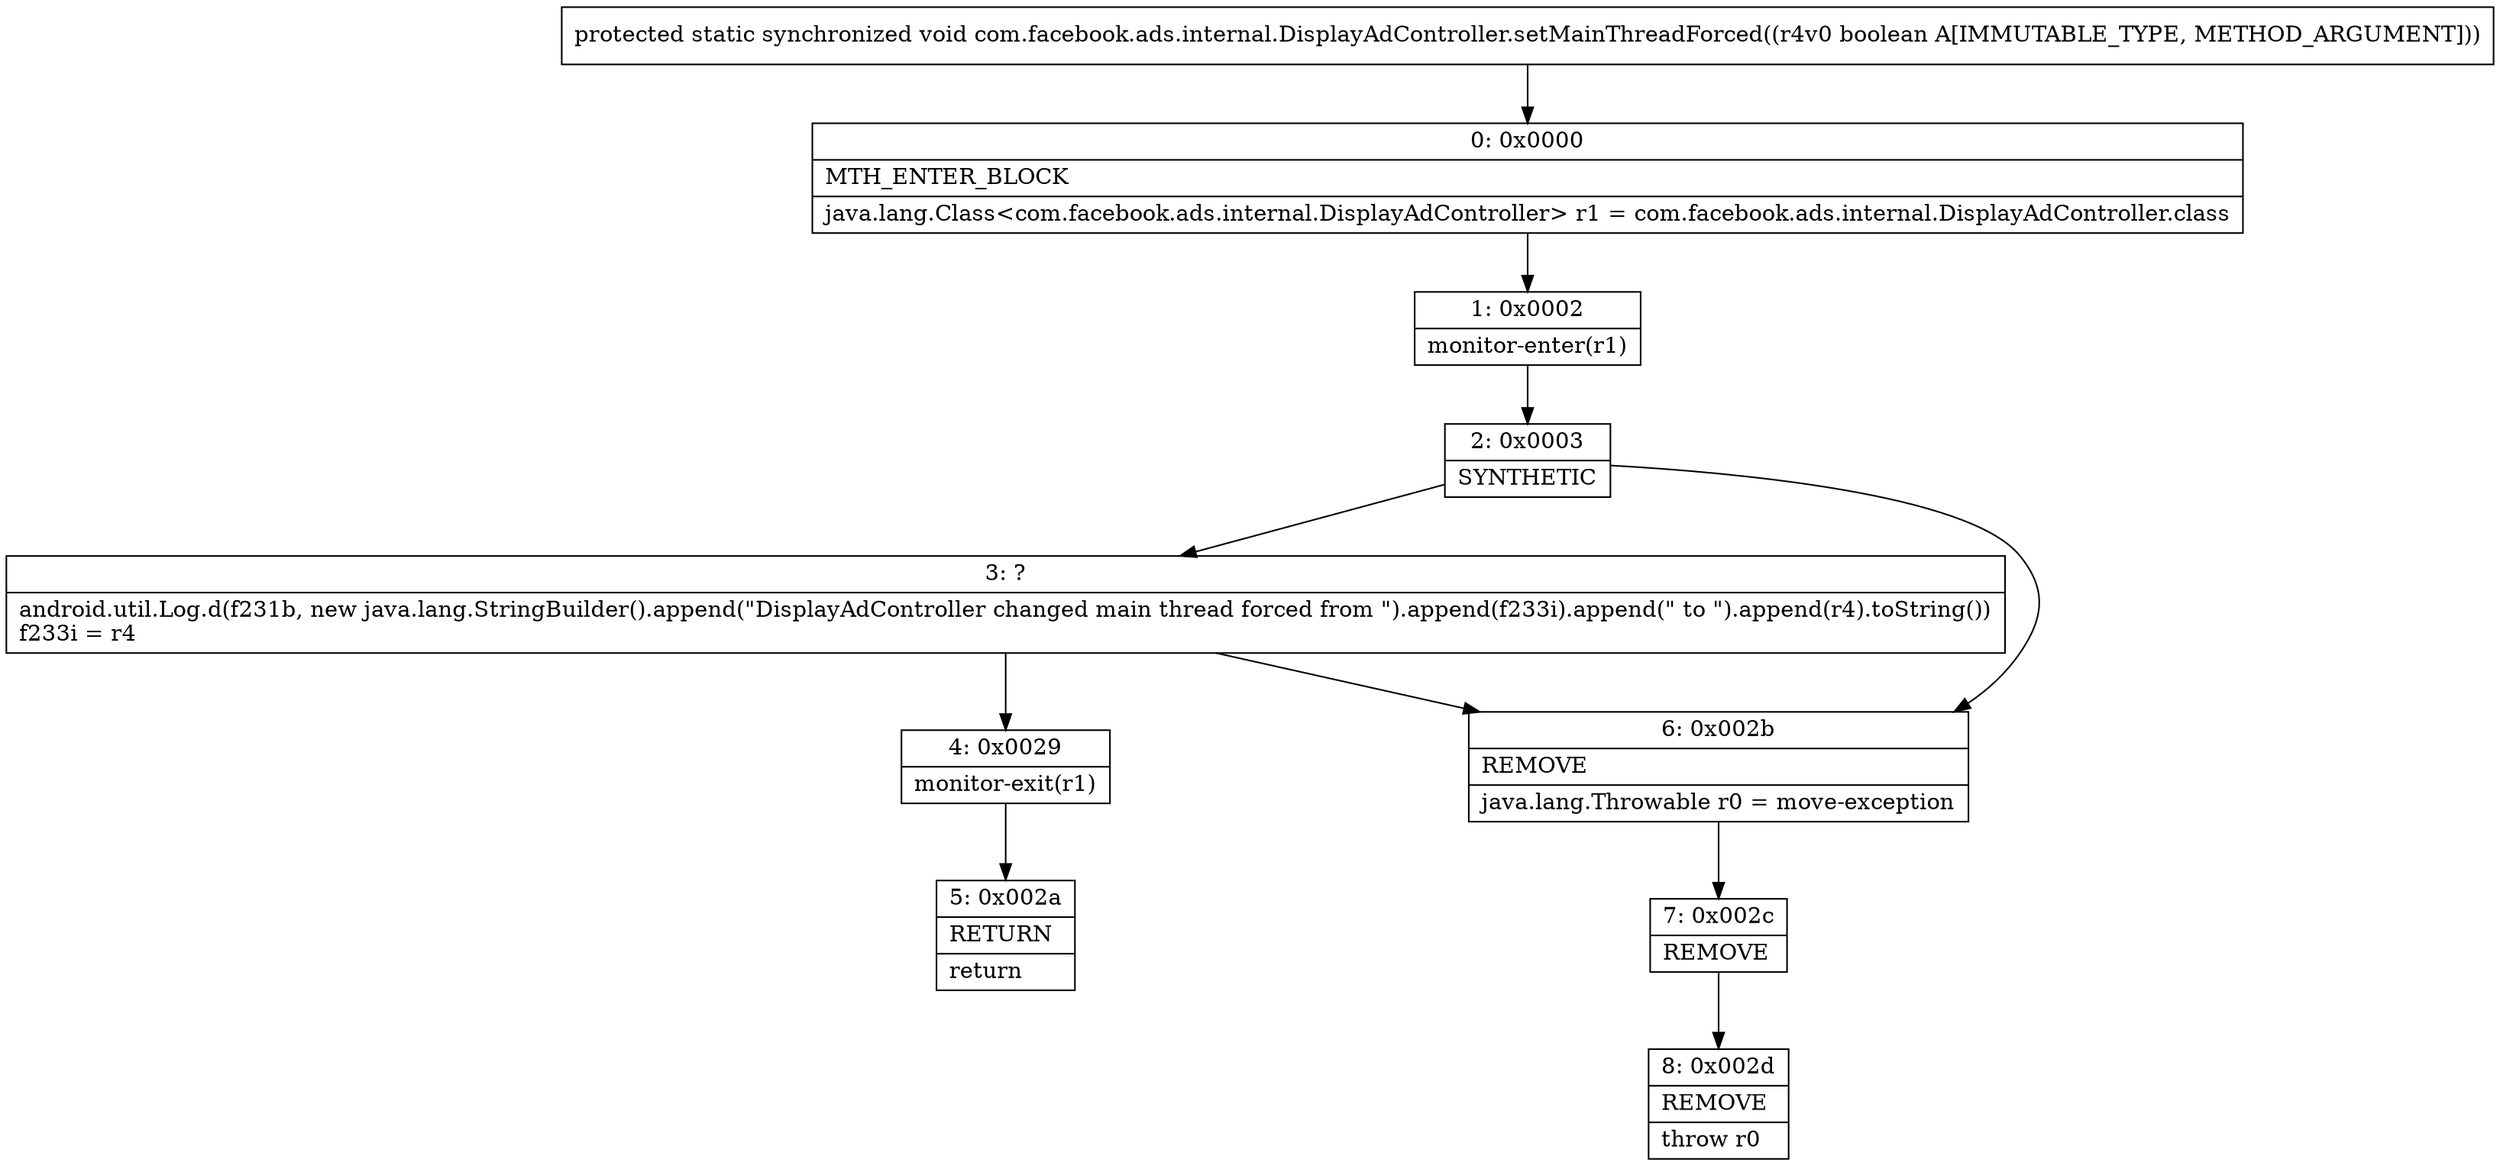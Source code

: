 digraph "CFG forcom.facebook.ads.internal.DisplayAdController.setMainThreadForced(Z)V" {
Node_0 [shape=record,label="{0\:\ 0x0000|MTH_ENTER_BLOCK\l|java.lang.Class\<com.facebook.ads.internal.DisplayAdController\> r1 = com.facebook.ads.internal.DisplayAdController.class\l}"];
Node_1 [shape=record,label="{1\:\ 0x0002|monitor\-enter(r1)\l}"];
Node_2 [shape=record,label="{2\:\ 0x0003|SYNTHETIC\l}"];
Node_3 [shape=record,label="{3\:\ ?|android.util.Log.d(f231b, new java.lang.StringBuilder().append(\"DisplayAdController changed main thread forced from \").append(f233i).append(\" to \").append(r4).toString())\lf233i = r4\l}"];
Node_4 [shape=record,label="{4\:\ 0x0029|monitor\-exit(r1)\l}"];
Node_5 [shape=record,label="{5\:\ 0x002a|RETURN\l|return\l}"];
Node_6 [shape=record,label="{6\:\ 0x002b|REMOVE\l|java.lang.Throwable r0 = move\-exception\l}"];
Node_7 [shape=record,label="{7\:\ 0x002c|REMOVE\l}"];
Node_8 [shape=record,label="{8\:\ 0x002d|REMOVE\l|throw r0\l}"];
MethodNode[shape=record,label="{protected static synchronized void com.facebook.ads.internal.DisplayAdController.setMainThreadForced((r4v0 boolean A[IMMUTABLE_TYPE, METHOD_ARGUMENT])) }"];
MethodNode -> Node_0;
Node_0 -> Node_1;
Node_1 -> Node_2;
Node_2 -> Node_3;
Node_2 -> Node_6;
Node_3 -> Node_4;
Node_3 -> Node_6;
Node_4 -> Node_5;
Node_6 -> Node_7;
Node_7 -> Node_8;
}

